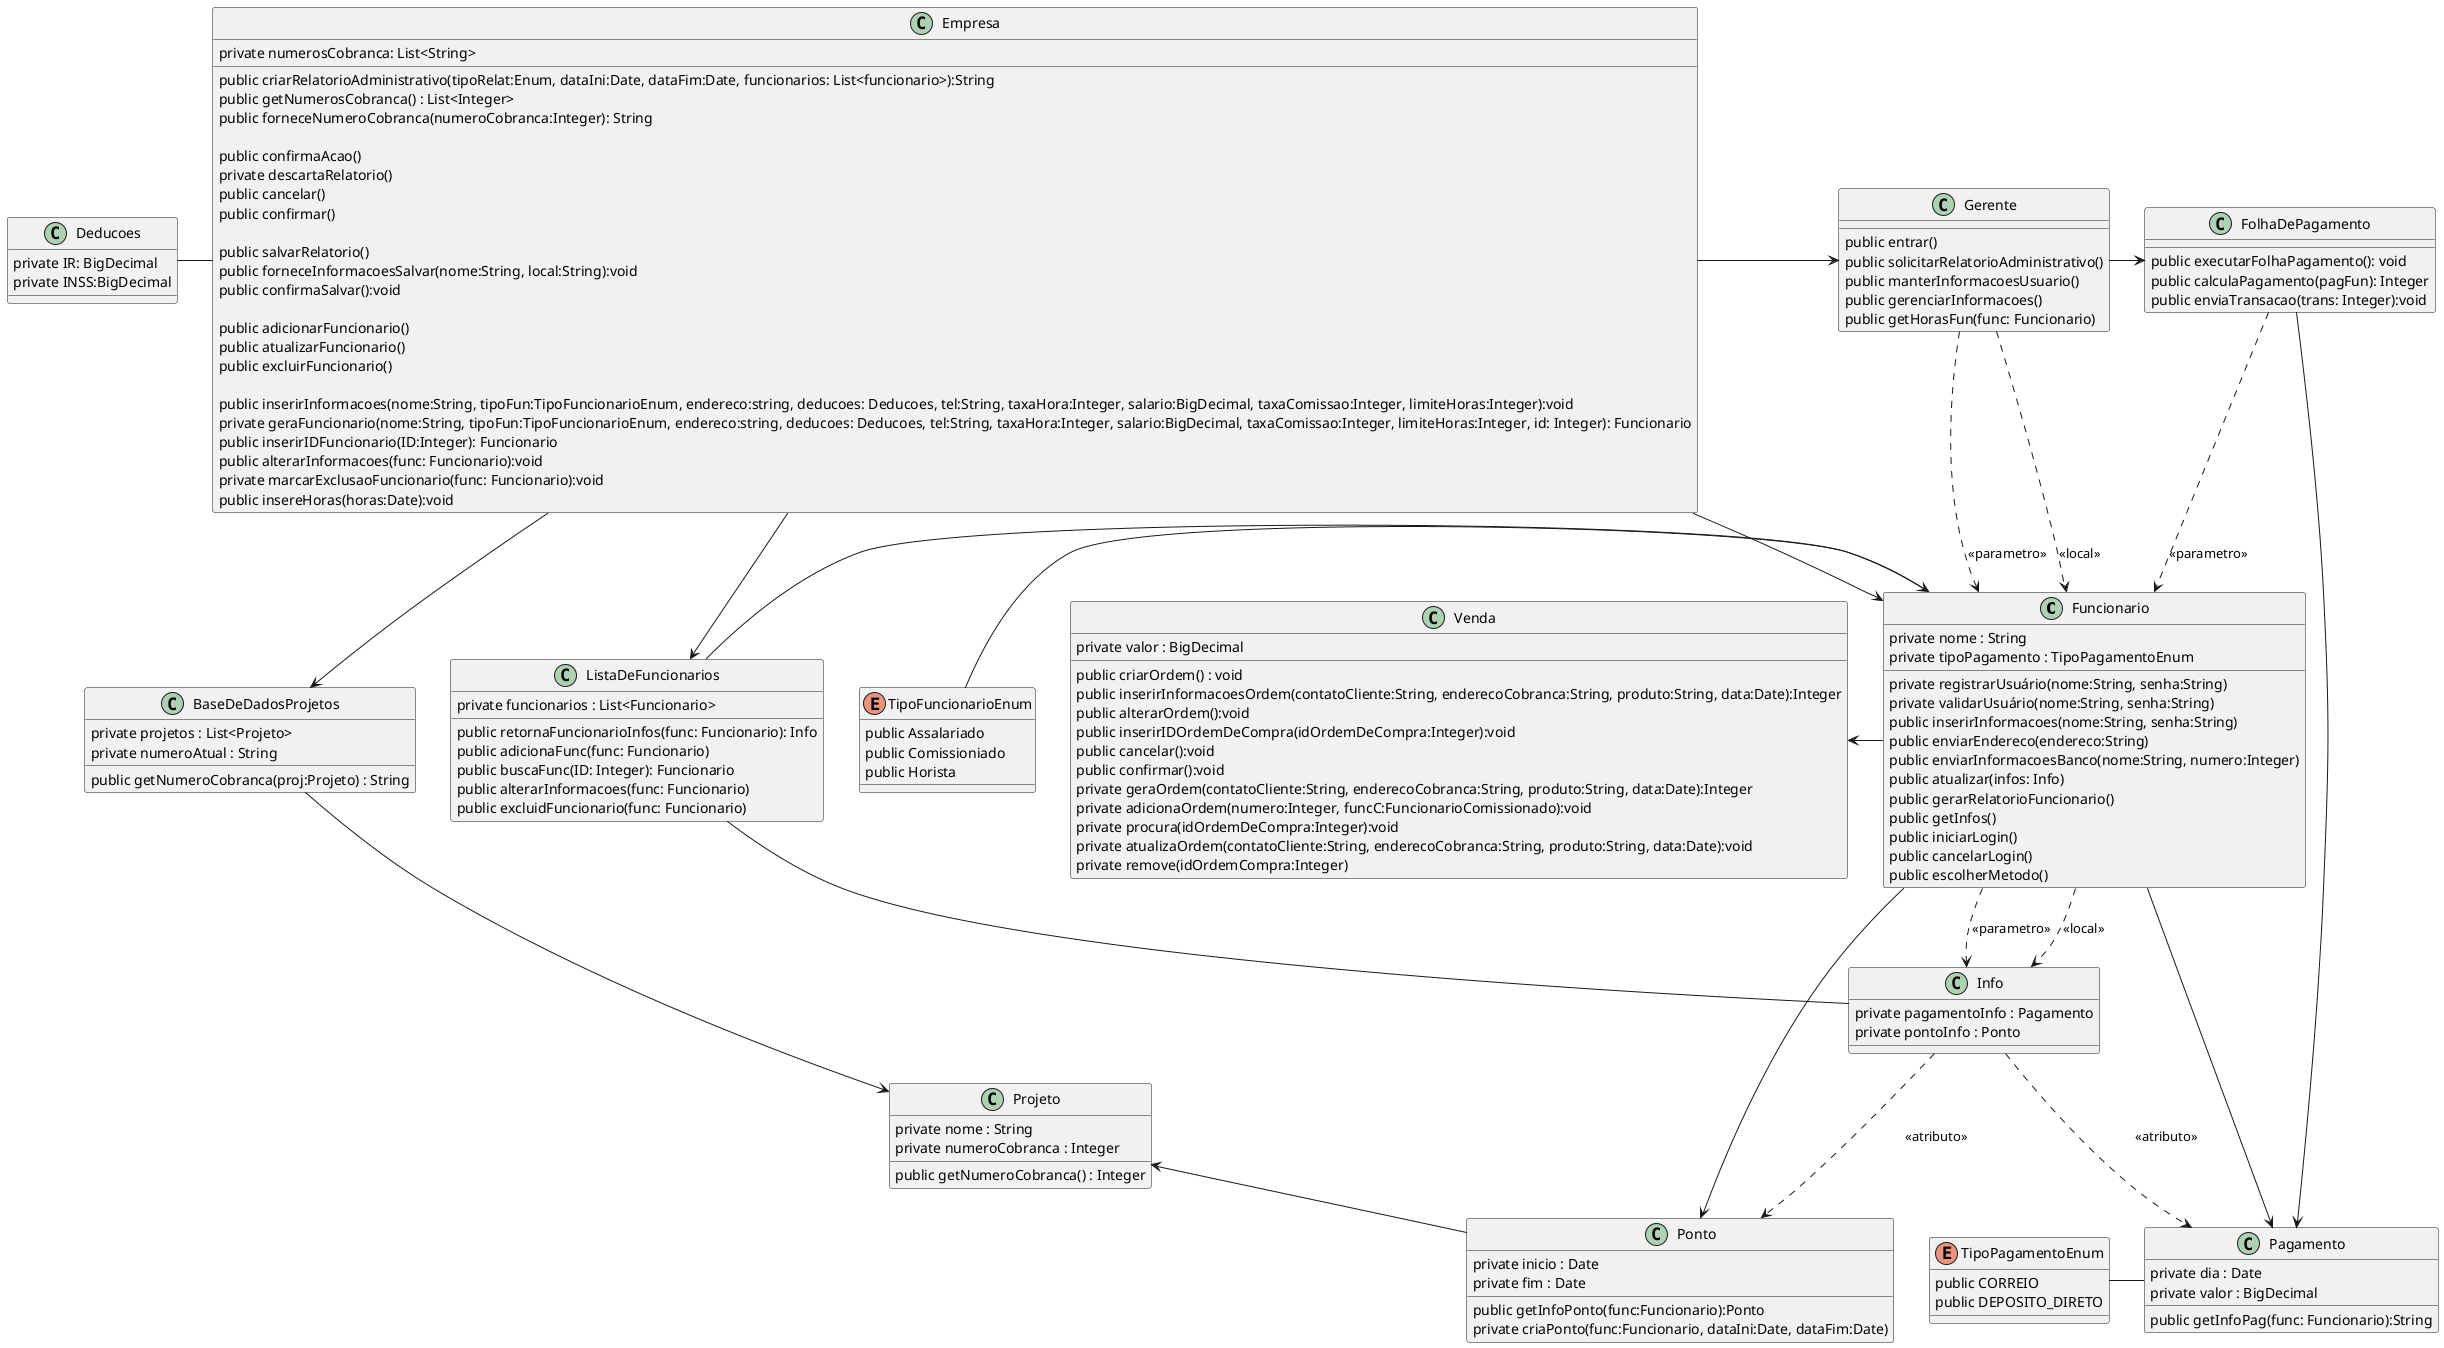 @startuml DDCVDP

class Funcionario{
    private nome : String
    private tipoPagamento : TipoPagamentoEnum

    private registrarUsuário(nome:String, senha:String)
    private validarUsuário(nome:String, senha:String)
    public inserirInformacoes(nome:String, senha:String)
    public enviarEndereco(endereco:String)
    public enviarInformacoesBanco(nome:String, numero:Integer)
    public atualizar(infos: Info)
    public gerarRelatorioFuncionario()
    public getInfos()
    public iniciarLogin()
    public cancelarLogin()
    public escolherMetodo()
}

enum TipoFuncionarioEnum {
    public Assalariado
    public Comissioniado
    public Horista
}

class Deducoes {
    private IR: BigDecimal
    private INSS:BigDecimal
}


class ListaDeFuncionarios{
    private funcionarios : List<Funcionario>
    public retornaFuncionarioInfos(func: Funcionario): Info
    public adicionaFunc(func: Funcionario)
    public buscaFunc(ID: Integer): Funcionario
    public alterarInformacoes(func: Funcionario)
    public excluidFuncionario(func: Funcionario)
}

class Info{
    private pagamentoInfo : Pagamento
    private pontoInfo : Ponto
}

enum TipoPagamentoEnum {
    public CORREIO 
    public DEPOSITO_DIRETO
}

class Pagamento {
    private dia : Date
    private valor : BigDecimal
    public getInfoPag(func: Funcionario):String
} 

class Empresa{
    private numerosCobranca: List<String>

    public criarRelatorioAdministrativo(tipoRelat:Enum, dataIni:Date, dataFim:Date, funcionarios: List<funcionario>):String
    public getNumerosCobranca() : List<Integer>
    public forneceNumeroCobranca(numeroCobranca:Integer): String
    
    public confirmaAcao()
    private descartaRelatorio()
    public cancelar()
    public confirmar()
    
    public salvarRelatorio()
    public forneceInformacoesSalvar(nome:String, local:String):void
    public confirmaSalvar():void
    
    public adicionarFuncionario()
    public atualizarFuncionario()
    public excluirFuncionario()

    public inserirInformacoes(nome:String, tipoFun:TipoFuncionarioEnum, endereco:string, deducoes: Deducoes, tel:String, taxaHora:Integer, salario:BigDecimal, taxaComissao:Integer, limiteHoras:Integer):void
    private geraFuncionario(nome:String, tipoFun:TipoFuncionarioEnum, endereco:string, deducoes: Deducoes, tel:String, taxaHora:Integer, salario:BigDecimal, taxaComissao:Integer, limiteHoras:Integer, id: Integer): Funcionario
    public inserirIDFuncionario(ID:Integer): Funcionario
    public alterarInformacoes(func: Funcionario):void
    private marcarExclusaoFuncionario(func: Funcionario):void
    public insereHoras(horas:Date):void

}   

class Venda {
    private valor : BigDecimal

    public criarOrdem() : void
    public inserirInformacoesOrdem(contatoCliente:String, enderecoCobranca:String, produto:String, data:Date):Integer
    public alterarOrdem():void
    public inserirIDOrdemDeCompra(idOrdemDeCompra:Integer):void
    public cancelar():void
    public confirmar():void
    private geraOrdem(contatoCliente:String, enderecoCobranca:String, produto:String, data:Date):Integer
    private adicionaOrdem(numero:Integer, funcC:FuncionarioComissionado):void
    private procura(idOrdemDeCompra:Integer):void
    private atualizaOrdem(contatoCliente:String, enderecoCobranca:String, produto:String, data:Date):void
    private remove(idOrdemCompra:Integer)
}

class Gerente {
    public entrar()
    public solicitarRelatorioAdministrativo()
    public manterInformacoesUsuario()
    public gerenciarInformacoes()
    public getHorasFun(func: Funcionario)
}

class FolhaDePagamento {
    public executarFolhaPagamento(): void
    public calculaPagamento(pagFun): Integer
    public enviaTransacao(trans: Integer):void
}

class BaseDeDadosProjetos {
    private projetos : List<Projeto>
    private numeroAtual : String 

    public getNumeroCobranca(proj:Projeto) : String
}

class Projeto {
    private nome : String
    private numeroCobranca : Integer
    public getNumeroCobranca() : Integer
}

class Ponto{
    private inicio : Date
    private fim : Date
    
    public getInfoPonto(func:Funcionario):Ponto
    private criaPonto(func:Funcionario, dataIni:Date, dataFim:Date)
    
}


' ---------------------- RELACOES ----------------------
ListaDeFuncionarios -> Funcionario
Empresa -down-> Funcionario
Empresa -> Gerente
Empresa -right-> ListaDeFuncionarios 
Gerente -> FolhaDePagamento
Funcionario -> Pagamento
Funcionario -down-> Ponto
Funcionario -left-> Venda
Ponto -left-> Projeto
Empresa -down-> BaseDeDadosProjetos
BaseDeDadosProjetos -down-> Projeto
FolhaDePagamento -down-> Pagamento
TipoPagamentoEnum - Pagamento
TipoFuncionarioEnum - Funcionario
ListaDeFuncionarios - Info
Deducoes - Empresa

Info -[dashed]-> Pagamento: <<atributo>>
Info -[dashed]-> Ponto: <<atributo>>
FolhaDePagamento -[dashed]-> Funcionario: <<parametro>>
Gerente -[dashed]-> Funcionario: <<local>>
Gerente -[dashed]-> Funcionario: <<parametro>>
Funcionario -[dashed]-> Info: <<parametro>>
Funcionario -[dashed]-> Info: <<local>>
@enduml
